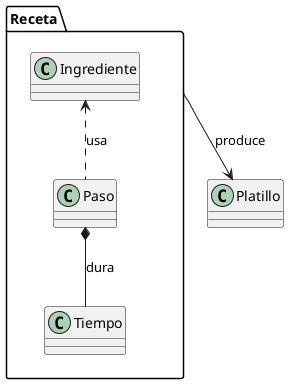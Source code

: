 @startuml
left to right direction
package Receta {
top to bottom direction

    class Ingrediente
    class Paso
    class Tiempo

    Ingrediente <.. Paso: usa
    Paso *-- Tiempo: dura

}
Receta --> Platillo : produce
class Platillo
@enduml